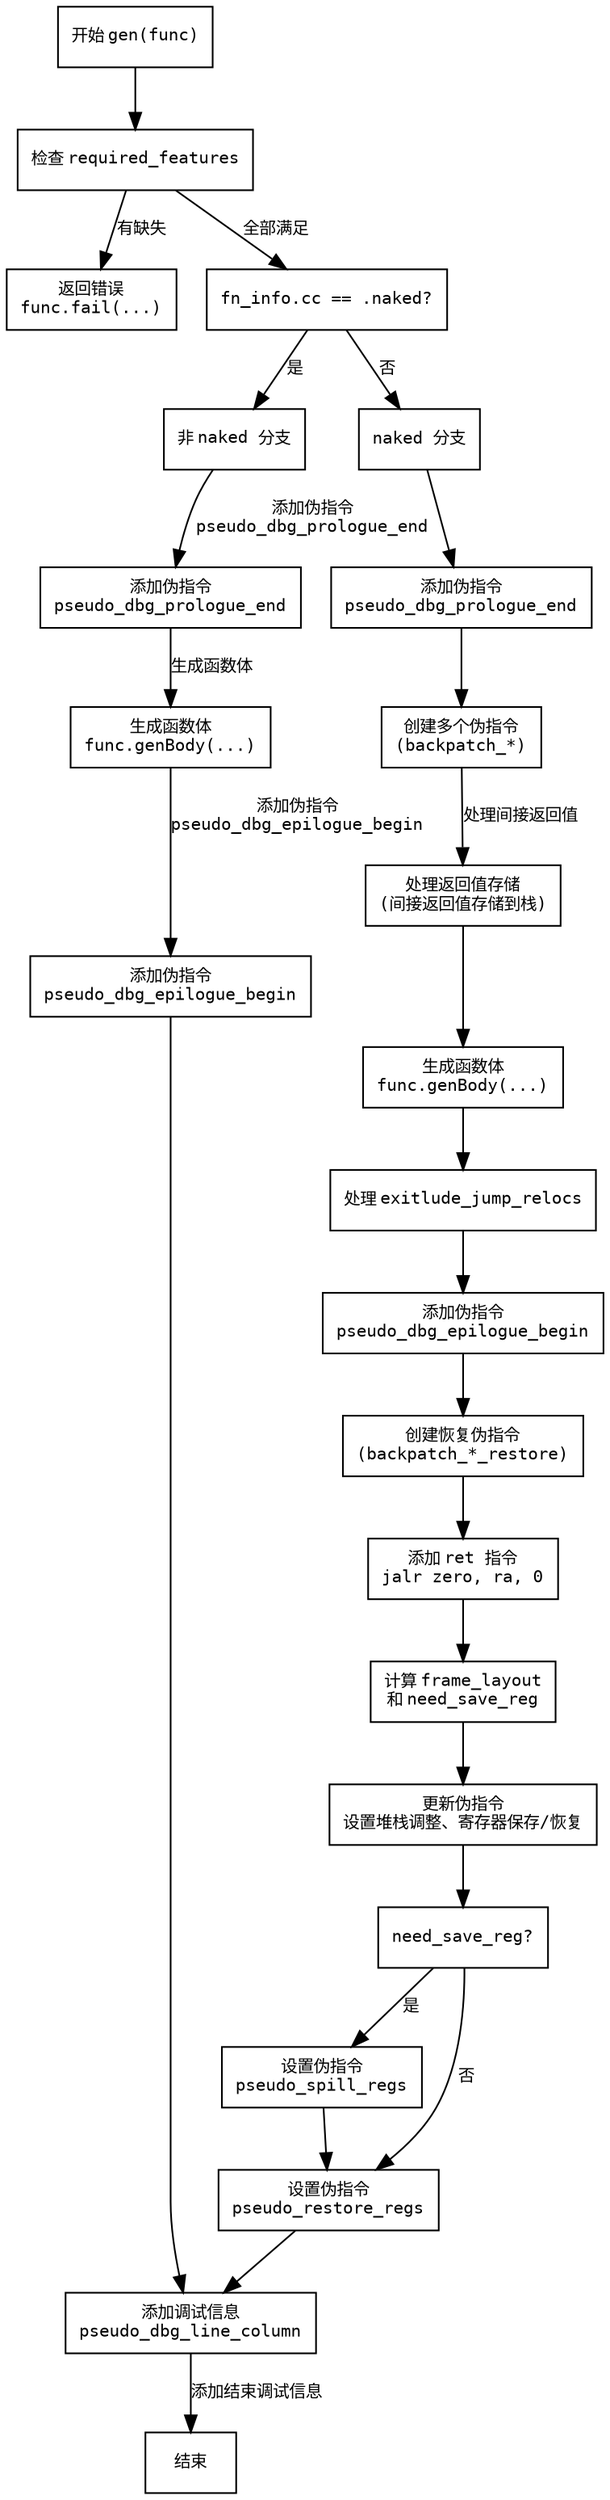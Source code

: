 
digraph flowchart {
    node [shape=rectangle, fontname="Courier", fontsize=10];
    edge [fontname="Courier", fontsize=10];

    start [label="开始 gen(func)"];
    check_features [label="检查 required_features"];
    error [label="返回错误\nfunc.fail(...)"];
    check_naked [label="fn_info.cc == .naked?"];
    handle_naked [label="非 naked 分支"];
    handle_non_naked [label="naked 分支"];
    add_prologue_end [label="添加伪指令\npseudo_dbg_prologue_end"];
    setup_backpatches [label="创建多个伪指令\n(backpatch_*)"];
    handle_ret_mcv [label="处理返回值存储\n(间接返回值存储到栈)"];
    gen_body [label="生成函数体\nfunc.genBody(...)"];
    process_exitlude [label="处理 exitlude_jump_relocs"];
    add_epilogue_begin [label="添加伪指令\npseudo_dbg_epilogue_begin"];
    setup_restore [label="创建恢复伪指令\n(backpatch_*_restore)"];
    jalr_ret [label="添加 ret 指令\njalr zero, ra, 0"];
    compute_frame [label="计算 frame_layout\n和 need_save_reg"];
    update_backpatches [label="更新伪指令\n设置堆栈调整、寄存器保存/恢复"];
    need_save_reg_check [label="need_save_reg?"];
    spill_regs [label="设置伪指令\npseudo_spill_regs"];
    restore_regs [label="设置伪指令\npseudo_restore_regs"];
    add_debug_end [label="添加调试信息\npseudo_dbg_line_column"];
    end [label="结束"];

    start -> check_features;
    check_features -> error [label="有缺失"];
    check_features -> check_naked [label="全部满足"];
    check_naked -> handle_non_naked [label="否"];
    check_naked -> handle_naked [label="是"];

    handle_non_naked -> add_prologue_end;
    add_prologue_end -> setup_backpatches;
    setup_backpatches -> handle_ret_mcv [label="处理间接返回值"];
    handle_ret_mcv -> gen_body;
    gen_body -> process_exitlude;
    process_exitlude -> add_epilogue_begin;
    add_epilogue_begin -> setup_restore;
    setup_restore -> jalr_ret;
    jalr_ret -> compute_frame;
    compute_frame -> update_backpatches;
    update_backpatches -> need_save_reg_check;

    need_save_reg_check -> spill_regs [label="是"];
    spill_regs -> restore_regs;
    need_save_reg_check -> restore_regs [label="否"];
    restore_regs -> add_debug_end;

    handle_naked -> add_prologue_end_naked [label="添加伪指令\npseudo_dbg_prologue_end"];
    add_prologue_end_naked -> gen_body_naked [label="生成函数体"];
    gen_body_naked -> add_epilogue_begin_naked [label="添加伪指令\npseudo_dbg_epilogue_begin"];
    add_epilogue_begin_naked -> add_debug_end;

    add_debug_end -> end [label="添加结束调试信息"];

    // 隐藏相同节点的重复定义
    add_prologue_end_naked [label="添加伪指令\npseudo_dbg_prologue_end"];
    gen_body_naked [label="生成函数体\nfunc.genBody(...)"];
    add_epilogue_begin_naked [label="添加伪指令\npseudo_dbg_epilogue_begin"];
}

